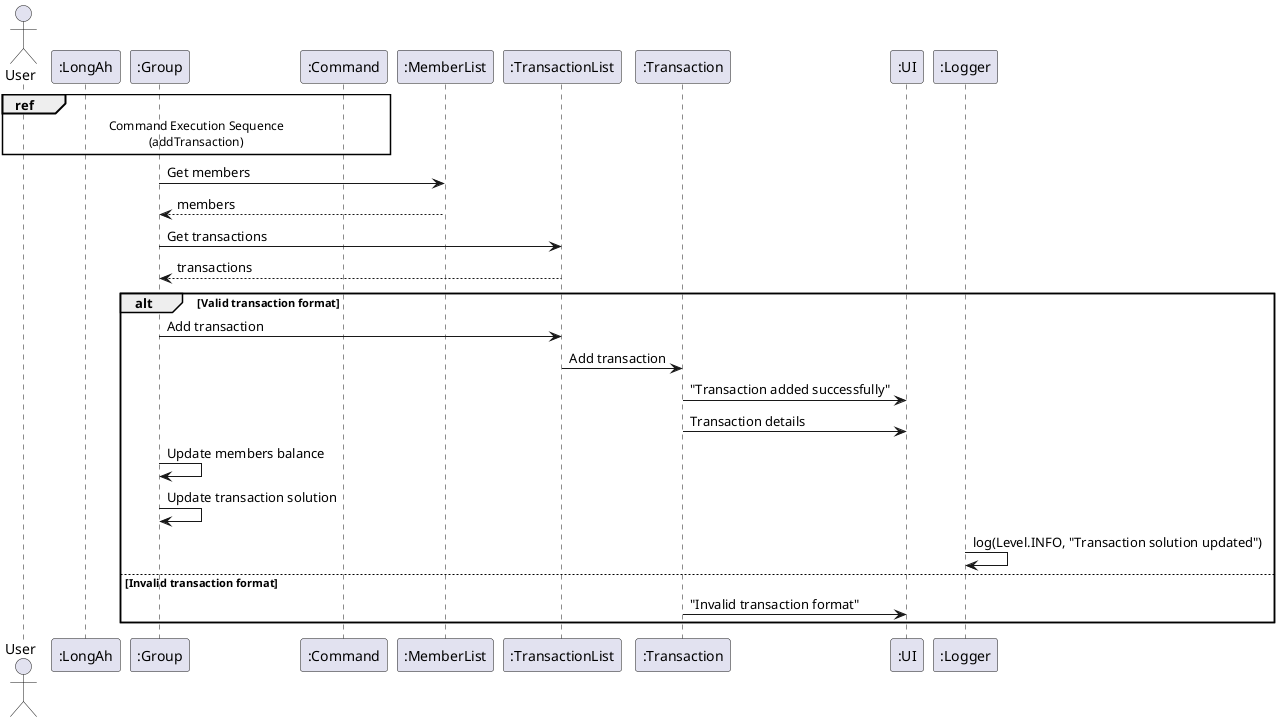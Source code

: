 @startuml
actor User

participant ":LongAh"
participant ":Group"
participant ":Command"
participant ":MemberList"
participant ":TransactionList"
participant ":Transaction"
participant ":UI"


ref over "User" , ":Command"
Command Execution Sequence
(addTransaction)
end ref
":Group" -> ":MemberList" : Get members
":MemberList" --> ":Group" : members
":Group" -> ":TransactionList" : Get transactions
":TransactionList" --> ":Group" : transactions
alt Valid transaction format
    ":Group" -> ":TransactionList": Add transaction
    ":TransactionList" -> ":Transaction": Add transaction
    ":Transaction" -> ":UI": "Transaction added successfully"
    ":Transaction" -> ":UI": Transaction details
    ":Group" -> ":Group": Update members balance
    ":Group" -> ":Group": Update transaction solution
    ":Logger" -> ":Logger": log(Level.INFO, "Transaction solution updated")
else Invalid transaction format
    ":Transaction" -> ":UI": "Invalid transaction format"
end

@enduml